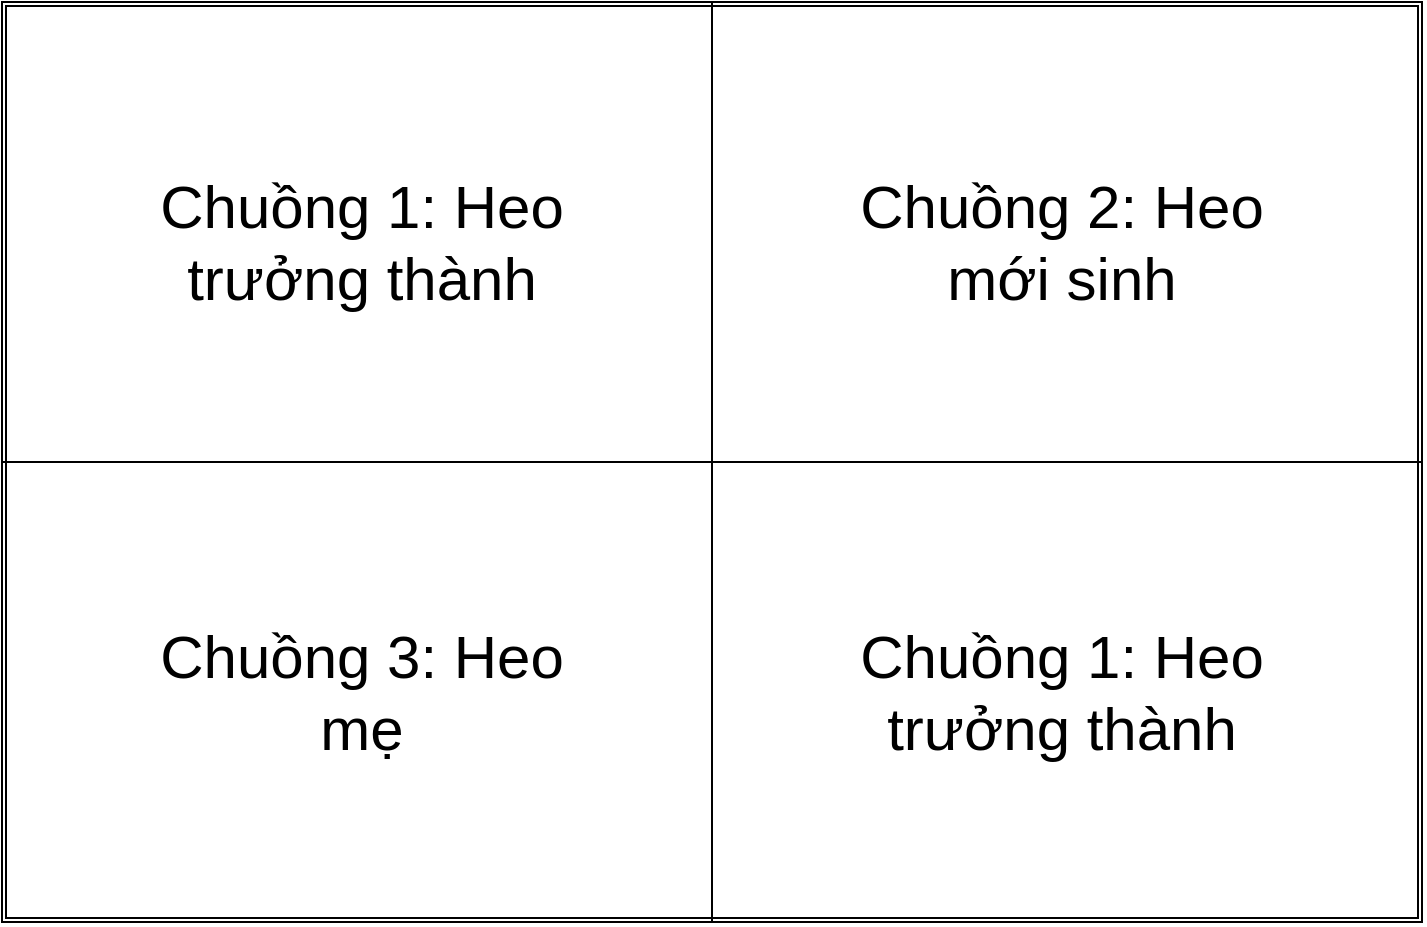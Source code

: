 <mxfile version="24.0.1" type="github">
  <diagram name="Page-1" id="38b20595-45e3-9b7f-d5ca-b57f44c5b66d">
    <mxGraphModel dx="978" dy="520" grid="1" gridSize="10" guides="1" tooltips="1" connect="1" arrows="1" fold="1" page="1" pageScale="1" pageWidth="1100" pageHeight="850" background="none" math="0" shadow="0">
      <root>
        <mxCell id="0" />
        <mxCell id="1" parent="0" />
        <mxCell id="iKcOjGURn-XvWpvlMPrP-16" value="" style="shape=ext;double=1;rounded=0;whiteSpace=wrap;html=1;" vertex="1" parent="1">
          <mxGeometry x="180" y="170" width="710" height="460" as="geometry" />
        </mxCell>
        <mxCell id="iKcOjGURn-XvWpvlMPrP-17" value="" style="endArrow=none;html=1;rounded=0;entryX=0.5;entryY=0;entryDx=0;entryDy=0;exitX=0.5;exitY=1;exitDx=0;exitDy=0;" edge="1" parent="1" source="iKcOjGURn-XvWpvlMPrP-16" target="iKcOjGURn-XvWpvlMPrP-16">
          <mxGeometry width="50" height="50" relative="1" as="geometry">
            <mxPoint x="620" y="460" as="sourcePoint" />
            <mxPoint x="670" y="410" as="targetPoint" />
          </mxGeometry>
        </mxCell>
        <mxCell id="iKcOjGURn-XvWpvlMPrP-18" value="" style="endArrow=none;html=1;rounded=0;entryX=0;entryY=0.5;entryDx=0;entryDy=0;elbow=vertical;exitX=1;exitY=0.5;exitDx=0;exitDy=0;" edge="1" parent="1" source="iKcOjGURn-XvWpvlMPrP-16" target="iKcOjGURn-XvWpvlMPrP-16">
          <mxGeometry width="50" height="50" relative="1" as="geometry">
            <mxPoint x="900" y="460" as="sourcePoint" />
            <mxPoint x="670" y="410" as="targetPoint" />
            <Array as="points" />
          </mxGeometry>
        </mxCell>
        <mxCell id="iKcOjGURn-XvWpvlMPrP-19" value="&lt;font style=&quot;font-size: 30px;&quot;&gt;Chuồng 1: Heo trưởng thành&lt;/font&gt;" style="text;html=1;align=center;verticalAlign=middle;whiteSpace=wrap;rounded=0;" vertex="1" parent="1">
          <mxGeometry x="250" y="200" width="220" height="180" as="geometry" />
        </mxCell>
        <mxCell id="iKcOjGURn-XvWpvlMPrP-20" value="&lt;font style=&quot;font-size: 30px;&quot;&gt;Chuồng 2: Heo mới sinh&lt;/font&gt;" style="text;html=1;align=center;verticalAlign=middle;whiteSpace=wrap;rounded=0;" vertex="1" parent="1">
          <mxGeometry x="600" y="200" width="220" height="180" as="geometry" />
        </mxCell>
        <mxCell id="iKcOjGURn-XvWpvlMPrP-21" value="&lt;font style=&quot;font-size: 30px;&quot;&gt;Chuồng 3: Heo mẹ&lt;/font&gt;" style="text;html=1;align=center;verticalAlign=middle;whiteSpace=wrap;rounded=0;" vertex="1" parent="1">
          <mxGeometry x="250" y="425" width="220" height="180" as="geometry" />
        </mxCell>
        <mxCell id="iKcOjGURn-XvWpvlMPrP-22" value="&lt;font style=&quot;font-size: 30px;&quot;&gt;Chuồng 1: Heo trưởng thành&lt;/font&gt;" style="text;html=1;align=center;verticalAlign=middle;whiteSpace=wrap;rounded=0;" vertex="1" parent="1">
          <mxGeometry x="600" y="425" width="220" height="180" as="geometry" />
        </mxCell>
      </root>
    </mxGraphModel>
  </diagram>
</mxfile>
